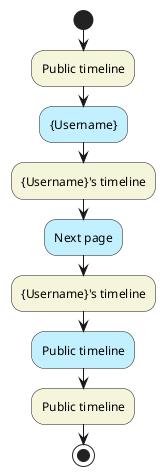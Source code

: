 @startuml UnauthenticatedUserActivities
start
#beige:Public timeline;
#APPLICATION:{Username};
#beige:{Username}'s timeline;
#APPLICATION:Next page;
#beige:{Username}'s timeline;
#APPLICATION:Public timeline;
#Beige:Public timeline;
stop
@enduml
